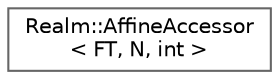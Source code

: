 digraph "Graphical Class Hierarchy"
{
 // LATEX_PDF_SIZE
  bgcolor="transparent";
  edge [fontname=Helvetica,fontsize=10,labelfontname=Helvetica,labelfontsize=10];
  node [fontname=Helvetica,fontsize=10,shape=box,height=0.2,width=0.4];
  rankdir="LR";
  Node0 [id="Node000000",label="Realm::AffineAccessor\l\< FT, N, int \>",height=0.2,width=0.4,color="grey40", fillcolor="white", style="filled",URL="$classRealm_1_1AffineAccessor.html",tooltip=" "];
}
